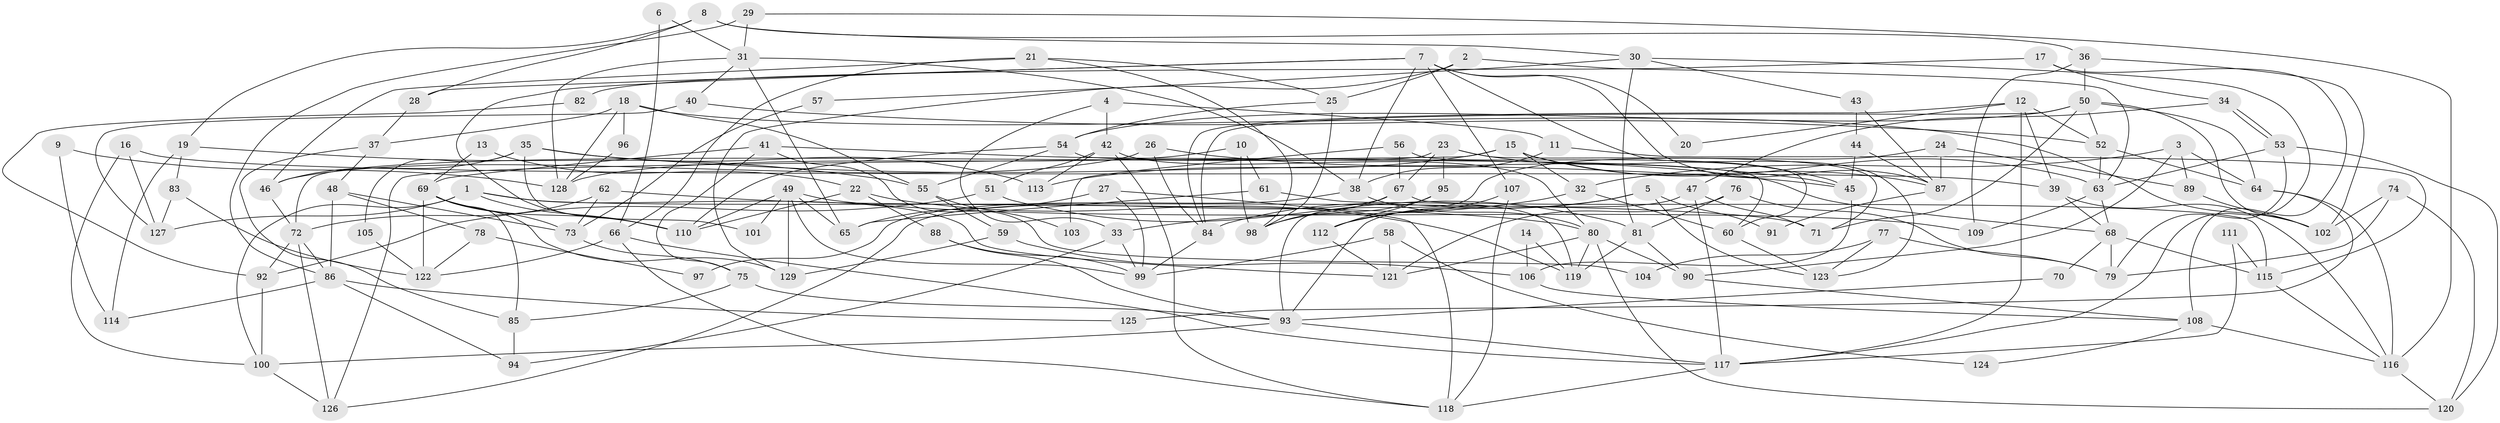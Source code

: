 // coarse degree distribution, {8: 0.11494252873563218, 3: 0.16091954022988506, 6: 0.14942528735632185, 2: 0.13793103448275862, 5: 0.1839080459770115, 7: 0.10344827586206896, 4: 0.13793103448275862, 9: 0.011494252873563218}
// Generated by graph-tools (version 1.1) at 2025/41/03/06/25 10:41:54]
// undirected, 129 vertices, 258 edges
graph export_dot {
graph [start="1"]
  node [color=gray90,style=filled];
  1;
  2;
  3;
  4;
  5;
  6;
  7;
  8;
  9;
  10;
  11;
  12;
  13;
  14;
  15;
  16;
  17;
  18;
  19;
  20;
  21;
  22;
  23;
  24;
  25;
  26;
  27;
  28;
  29;
  30;
  31;
  32;
  33;
  34;
  35;
  36;
  37;
  38;
  39;
  40;
  41;
  42;
  43;
  44;
  45;
  46;
  47;
  48;
  49;
  50;
  51;
  52;
  53;
  54;
  55;
  56;
  57;
  58;
  59;
  60;
  61;
  62;
  63;
  64;
  65;
  66;
  67;
  68;
  69;
  70;
  71;
  72;
  73;
  74;
  75;
  76;
  77;
  78;
  79;
  80;
  81;
  82;
  83;
  84;
  85;
  86;
  87;
  88;
  89;
  90;
  91;
  92;
  93;
  94;
  95;
  96;
  97;
  98;
  99;
  100;
  101;
  102;
  103;
  104;
  105;
  106;
  107;
  108;
  109;
  110;
  111;
  112;
  113;
  114;
  115;
  116;
  117;
  118;
  119;
  120;
  121;
  122;
  123;
  124;
  125;
  126;
  127;
  128;
  129;
  1 -- 110;
  1 -- 71;
  1 -- 100;
  1 -- 121;
  1 -- 127;
  2 -- 63;
  2 -- 25;
  2 -- 129;
  3 -- 64;
  3 -- 90;
  3 -- 32;
  3 -- 89;
  4 -- 33;
  4 -- 42;
  4 -- 11;
  5 -- 84;
  5 -- 123;
  5 -- 91;
  5 -- 112;
  6 -- 66;
  6 -- 31;
  7 -- 38;
  7 -- 28;
  7 -- 20;
  7 -- 87;
  7 -- 107;
  7 -- 110;
  7 -- 123;
  8 -- 19;
  8 -- 30;
  8 -- 28;
  8 -- 36;
  9 -- 128;
  9 -- 114;
  10 -- 98;
  10 -- 61;
  10 -- 128;
  11 -- 38;
  11 -- 115;
  12 -- 84;
  12 -- 117;
  12 -- 20;
  12 -- 39;
  12 -- 52;
  13 -- 22;
  13 -- 69;
  14 -- 106;
  14 -- 119;
  15 -- 113;
  15 -- 87;
  15 -- 32;
  15 -- 63;
  15 -- 126;
  16 -- 39;
  16 -- 100;
  16 -- 127;
  17 -- 108;
  17 -- 34;
  17 -- 82;
  18 -- 37;
  18 -- 102;
  18 -- 55;
  18 -- 96;
  18 -- 128;
  19 -- 83;
  19 -- 55;
  19 -- 114;
  21 -- 66;
  21 -- 98;
  21 -- 25;
  21 -- 46;
  22 -- 110;
  22 -- 88;
  22 -- 119;
  23 -- 67;
  23 -- 95;
  23 -- 45;
  23 -- 71;
  23 -- 72;
  24 -- 89;
  24 -- 93;
  24 -- 87;
  25 -- 54;
  25 -- 98;
  26 -- 46;
  26 -- 45;
  26 -- 84;
  27 -- 99;
  27 -- 65;
  27 -- 118;
  28 -- 37;
  29 -- 116;
  29 -- 31;
  29 -- 86;
  30 -- 81;
  30 -- 117;
  30 -- 43;
  30 -- 57;
  31 -- 40;
  31 -- 128;
  31 -- 38;
  31 -- 65;
  32 -- 33;
  32 -- 60;
  33 -- 94;
  33 -- 99;
  34 -- 53;
  34 -- 53;
  34 -- 47;
  35 -- 45;
  35 -- 46;
  35 -- 101;
  35 -- 105;
  35 -- 113;
  36 -- 109;
  36 -- 50;
  36 -- 102;
  37 -- 48;
  37 -- 85;
  38 -- 80;
  38 -- 97;
  39 -- 116;
  39 -- 68;
  40 -- 52;
  40 -- 127;
  41 -- 68;
  41 -- 69;
  41 -- 75;
  41 -- 104;
  42 -- 80;
  42 -- 118;
  42 -- 51;
  42 -- 113;
  43 -- 87;
  43 -- 44;
  44 -- 87;
  44 -- 45;
  45 -- 106;
  46 -- 72;
  47 -- 93;
  47 -- 71;
  47 -- 117;
  48 -- 73;
  48 -- 86;
  48 -- 78;
  49 -- 99;
  49 -- 129;
  49 -- 65;
  49 -- 101;
  49 -- 109;
  49 -- 110;
  50 -- 52;
  50 -- 54;
  50 -- 64;
  50 -- 71;
  50 -- 84;
  50 -- 102;
  51 -- 92;
  51 -- 81;
  52 -- 64;
  52 -- 63;
  53 -- 63;
  53 -- 79;
  53 -- 120;
  54 -- 110;
  54 -- 55;
  54 -- 60;
  55 -- 59;
  55 -- 103;
  56 -- 60;
  56 -- 67;
  56 -- 103;
  57 -- 73;
  58 -- 99;
  58 -- 121;
  58 -- 124;
  59 -- 106;
  59 -- 129;
  60 -- 123;
  61 -- 65;
  61 -- 119;
  62 -- 80;
  62 -- 73;
  62 -- 72;
  63 -- 68;
  63 -- 109;
  64 -- 116;
  64 -- 125;
  66 -- 117;
  66 -- 118;
  66 -- 122;
  67 -- 126;
  67 -- 115;
  67 -- 98;
  68 -- 70;
  68 -- 79;
  68 -- 115;
  69 -- 129;
  69 -- 110;
  69 -- 73;
  69 -- 85;
  69 -- 122;
  70 -- 93;
  72 -- 86;
  72 -- 92;
  72 -- 126;
  73 -- 75;
  74 -- 102;
  74 -- 79;
  74 -- 120;
  75 -- 93;
  75 -- 85;
  76 -- 121;
  76 -- 79;
  76 -- 81;
  77 -- 123;
  77 -- 79;
  77 -- 104;
  78 -- 122;
  78 -- 97;
  80 -- 120;
  80 -- 119;
  80 -- 90;
  80 -- 121;
  81 -- 90;
  81 -- 119;
  82 -- 92;
  83 -- 122;
  83 -- 127;
  84 -- 99;
  85 -- 94;
  86 -- 94;
  86 -- 114;
  86 -- 125;
  87 -- 91;
  88 -- 93;
  88 -- 99;
  89 -- 102;
  90 -- 108;
  92 -- 100;
  93 -- 117;
  93 -- 100;
  95 -- 112;
  95 -- 98;
  96 -- 128;
  100 -- 126;
  105 -- 122;
  106 -- 108;
  107 -- 112;
  107 -- 118;
  108 -- 116;
  108 -- 124;
  111 -- 117;
  111 -- 115;
  112 -- 121;
  115 -- 116;
  116 -- 120;
  117 -- 118;
}
